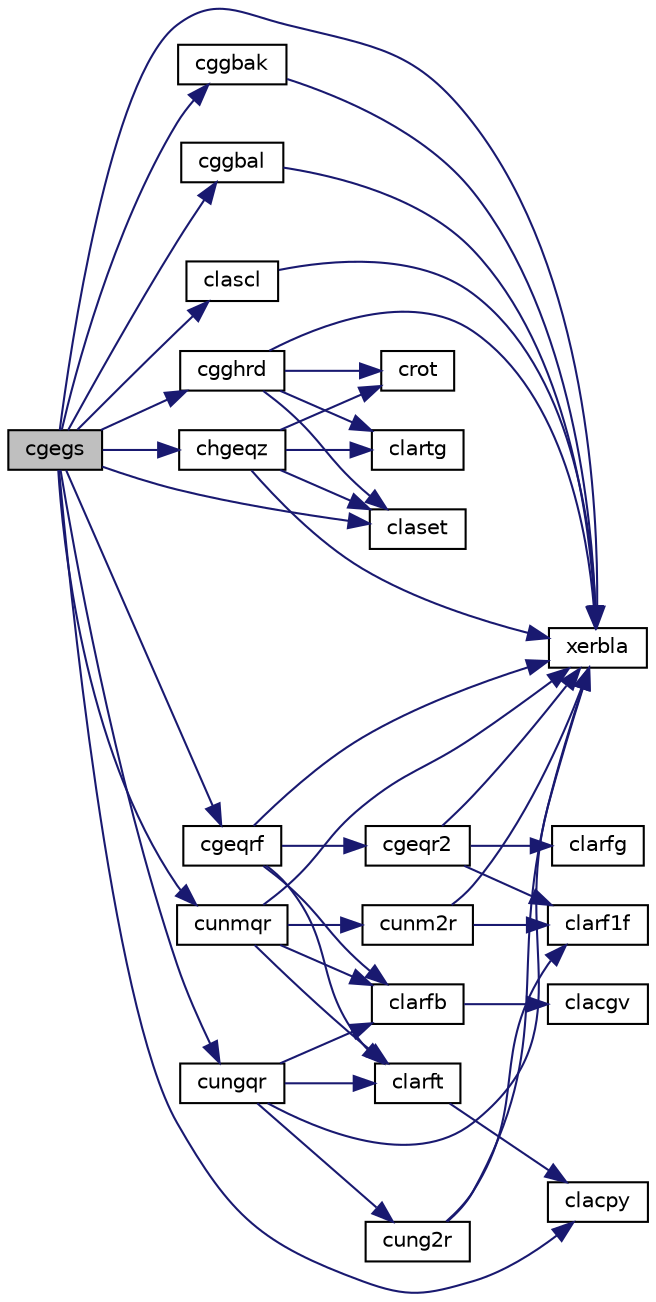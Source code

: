 digraph "cgegs"
{
 // LATEX_PDF_SIZE
  edge [fontname="Helvetica",fontsize="10",labelfontname="Helvetica",labelfontsize="10"];
  node [fontname="Helvetica",fontsize="10",shape=record];
  rankdir="LR";
  Node1 [label="cgegs",height=0.2,width=0.4,color="black", fillcolor="grey75", style="filled", fontcolor="black",tooltip="CGEGS computes the eigenvalues, Schur form, and, optionally, the left and or/right Schur vectors of a..."];
  Node1 -> Node2 [color="midnightblue",fontsize="10",style="solid",fontname="Helvetica"];
  Node2 [label="cgeqrf",height=0.2,width=0.4,color="black", fillcolor="white", style="filled",URL="$cgeqrf_8f.html#a333680795e2818318a1c6f6d1a503722",tooltip="CGEQRF"];
  Node2 -> Node3 [color="midnightblue",fontsize="10",style="solid",fontname="Helvetica"];
  Node3 [label="cgeqr2",height=0.2,width=0.4,color="black", fillcolor="white", style="filled",URL="$cgeqr2_8f.html#a134d9e0dc9857945b85acc090ca19ade",tooltip="CGEQR2 computes the QR factorization of a general rectangular matrix using an unblocked algorithm."];
  Node3 -> Node4 [color="midnightblue",fontsize="10",style="solid",fontname="Helvetica"];
  Node4 [label="clarf1f",height=0.2,width=0.4,color="black", fillcolor="white", style="filled",URL="$clarf1f_8f.html#a3e28406862b5295433c9210497d2c392",tooltip="CLARF1F applies an elementary reflector to a general rectangular"];
  Node3 -> Node5 [color="midnightblue",fontsize="10",style="solid",fontname="Helvetica"];
  Node5 [label="clarfg",height=0.2,width=0.4,color="black", fillcolor="white", style="filled",URL="$clarfg_8f.html#ab546cf8718b98ecdc6aae99a34ffb1bf",tooltip="CLARFG generates an elementary reflector (Householder matrix)."];
  Node3 -> Node6 [color="midnightblue",fontsize="10",style="solid",fontname="Helvetica"];
  Node6 [label="xerbla",height=0.2,width=0.4,color="black", fillcolor="white", style="filled",URL="$xerbla_8f.html#a377ee61015baf8dea7770b3a404b1c07",tooltip="XERBLA"];
  Node2 -> Node7 [color="midnightblue",fontsize="10",style="solid",fontname="Helvetica"];
  Node7 [label="clarfb",height=0.2,width=0.4,color="black", fillcolor="white", style="filled",URL="$clarfb_8f.html#a625578c63463d61350ee393cd3f9aeb6",tooltip="CLARFB applies a block reflector or its conjugate-transpose to a general rectangular matrix."];
  Node7 -> Node8 [color="midnightblue",fontsize="10",style="solid",fontname="Helvetica"];
  Node8 [label="clacgv",height=0.2,width=0.4,color="black", fillcolor="white", style="filled",URL="$clacgv_8f.html#a0ff51770edb0cdc7328fdae7ace7954e",tooltip="CLACGV conjugates a complex vector."];
  Node2 -> Node9 [color="midnightblue",fontsize="10",style="solid",fontname="Helvetica"];
  Node9 [label="clarft",height=0.2,width=0.4,color="black", fillcolor="white", style="filled",URL="$clarft_8f.html#ace2252c98183bbc6395b1e355342b8e5",tooltip="CLARFT forms the triangular factor T of a block reflector H = I - vtvH"];
  Node9 -> Node10 [color="midnightblue",fontsize="10",style="solid",fontname="Helvetica"];
  Node10 [label="clacpy",height=0.2,width=0.4,color="black", fillcolor="white", style="filled",URL="$clacpy_8f.html#afcee53f42831342f7c863bfc55d2d159",tooltip="CLACPY copies all or part of one two-dimensional array to another."];
  Node2 -> Node6 [color="midnightblue",fontsize="10",style="solid",fontname="Helvetica"];
  Node1 -> Node11 [color="midnightblue",fontsize="10",style="solid",fontname="Helvetica"];
  Node11 [label="cggbak",height=0.2,width=0.4,color="black", fillcolor="white", style="filled",URL="$cggbak_8f.html#a8cb28f2267caecb904337073c604479a",tooltip="CGGBAK"];
  Node11 -> Node6 [color="midnightblue",fontsize="10",style="solid",fontname="Helvetica"];
  Node1 -> Node12 [color="midnightblue",fontsize="10",style="solid",fontname="Helvetica"];
  Node12 [label="cggbal",height=0.2,width=0.4,color="black", fillcolor="white", style="filled",URL="$cggbal_8f.html#a21dcc1c7c6d715a0c71c325d1d2adcbf",tooltip="CGGBAL"];
  Node12 -> Node6 [color="midnightblue",fontsize="10",style="solid",fontname="Helvetica"];
  Node1 -> Node13 [color="midnightblue",fontsize="10",style="solid",fontname="Helvetica"];
  Node13 [label="cgghrd",height=0.2,width=0.4,color="black", fillcolor="white", style="filled",URL="$cgghrd_8f.html#ac190b413fabcc8c57ece35cbec77a4cb",tooltip="CGGHRD"];
  Node13 -> Node14 [color="midnightblue",fontsize="10",style="solid",fontname="Helvetica"];
  Node14 [label="clartg",height=0.2,width=0.4,color="black", fillcolor="white", style="filled",URL="$clartg_8f90.html#a45afd4405cf6da478ce4de9576303369",tooltip="CLARTG generates a plane rotation with real cosine and complex sine."];
  Node13 -> Node15 [color="midnightblue",fontsize="10",style="solid",fontname="Helvetica"];
  Node15 [label="claset",height=0.2,width=0.4,color="black", fillcolor="white", style="filled",URL="$claset_8f.html#a3666a7cae5a324eab6ae01b5155f1f5b",tooltip="CLASET initializes the off-diagonal elements and the diagonal elements of a matrix to given values."];
  Node13 -> Node16 [color="midnightblue",fontsize="10",style="solid",fontname="Helvetica"];
  Node16 [label="crot",height=0.2,width=0.4,color="black", fillcolor="white", style="filled",URL="$crot_8f.html#a4afb8af3ae70d2f82fffafe91e933c12",tooltip="CROT applies a plane rotation with real cosine and complex sine to a pair of complex vectors."];
  Node13 -> Node6 [color="midnightblue",fontsize="10",style="solid",fontname="Helvetica"];
  Node1 -> Node17 [color="midnightblue",fontsize="10",style="solid",fontname="Helvetica"];
  Node17 [label="chgeqz",height=0.2,width=0.4,color="black", fillcolor="white", style="filled",URL="$chgeqz_8f.html#a2c07ec6e7b75b527987e381674bdd68b",tooltip="CHGEQZ"];
  Node17 -> Node14 [color="midnightblue",fontsize="10",style="solid",fontname="Helvetica"];
  Node17 -> Node15 [color="midnightblue",fontsize="10",style="solid",fontname="Helvetica"];
  Node17 -> Node16 [color="midnightblue",fontsize="10",style="solid",fontname="Helvetica"];
  Node17 -> Node6 [color="midnightblue",fontsize="10",style="solid",fontname="Helvetica"];
  Node1 -> Node10 [color="midnightblue",fontsize="10",style="solid",fontname="Helvetica"];
  Node1 -> Node18 [color="midnightblue",fontsize="10",style="solid",fontname="Helvetica"];
  Node18 [label="clascl",height=0.2,width=0.4,color="black", fillcolor="white", style="filled",URL="$clascl_8f.html#a873d465a5f824b01b7b8eb0156842c19",tooltip="CLASCL multiplies a general rectangular matrix by a real scalar defined as cto/cfrom."];
  Node18 -> Node6 [color="midnightblue",fontsize="10",style="solid",fontname="Helvetica"];
  Node1 -> Node15 [color="midnightblue",fontsize="10",style="solid",fontname="Helvetica"];
  Node1 -> Node19 [color="midnightblue",fontsize="10",style="solid",fontname="Helvetica"];
  Node19 [label="cungqr",height=0.2,width=0.4,color="black", fillcolor="white", style="filled",URL="$cungqr_8f.html#af7f2535e20c3f2cc095eec515e8a0f53",tooltip="CUNGQR"];
  Node19 -> Node7 [color="midnightblue",fontsize="10",style="solid",fontname="Helvetica"];
  Node19 -> Node9 [color="midnightblue",fontsize="10",style="solid",fontname="Helvetica"];
  Node19 -> Node20 [color="midnightblue",fontsize="10",style="solid",fontname="Helvetica"];
  Node20 [label="cung2r",height=0.2,width=0.4,color="black", fillcolor="white", style="filled",URL="$cung2r_8f.html#ab99426ac17101ce778da5406fc07ac5e",tooltip="CUNG2R"];
  Node20 -> Node4 [color="midnightblue",fontsize="10",style="solid",fontname="Helvetica"];
  Node20 -> Node6 [color="midnightblue",fontsize="10",style="solid",fontname="Helvetica"];
  Node19 -> Node6 [color="midnightblue",fontsize="10",style="solid",fontname="Helvetica"];
  Node1 -> Node21 [color="midnightblue",fontsize="10",style="solid",fontname="Helvetica"];
  Node21 [label="cunmqr",height=0.2,width=0.4,color="black", fillcolor="white", style="filled",URL="$cunmqr_8f.html#ab9eeeabc3611b824f98b8ff5934a8f3e",tooltip="CUNMQR"];
  Node21 -> Node7 [color="midnightblue",fontsize="10",style="solid",fontname="Helvetica"];
  Node21 -> Node9 [color="midnightblue",fontsize="10",style="solid",fontname="Helvetica"];
  Node21 -> Node22 [color="midnightblue",fontsize="10",style="solid",fontname="Helvetica"];
  Node22 [label="cunm2r",height=0.2,width=0.4,color="black", fillcolor="white", style="filled",URL="$cunm2r_8f.html#add6fc18563da99ba29abf78e676c8794",tooltip="CUNM2R multiplies a general matrix by the unitary matrix from a QR factorization determined by cgeqrf..."];
  Node22 -> Node4 [color="midnightblue",fontsize="10",style="solid",fontname="Helvetica"];
  Node22 -> Node6 [color="midnightblue",fontsize="10",style="solid",fontname="Helvetica"];
  Node21 -> Node6 [color="midnightblue",fontsize="10",style="solid",fontname="Helvetica"];
  Node1 -> Node6 [color="midnightblue",fontsize="10",style="solid",fontname="Helvetica"];
}
